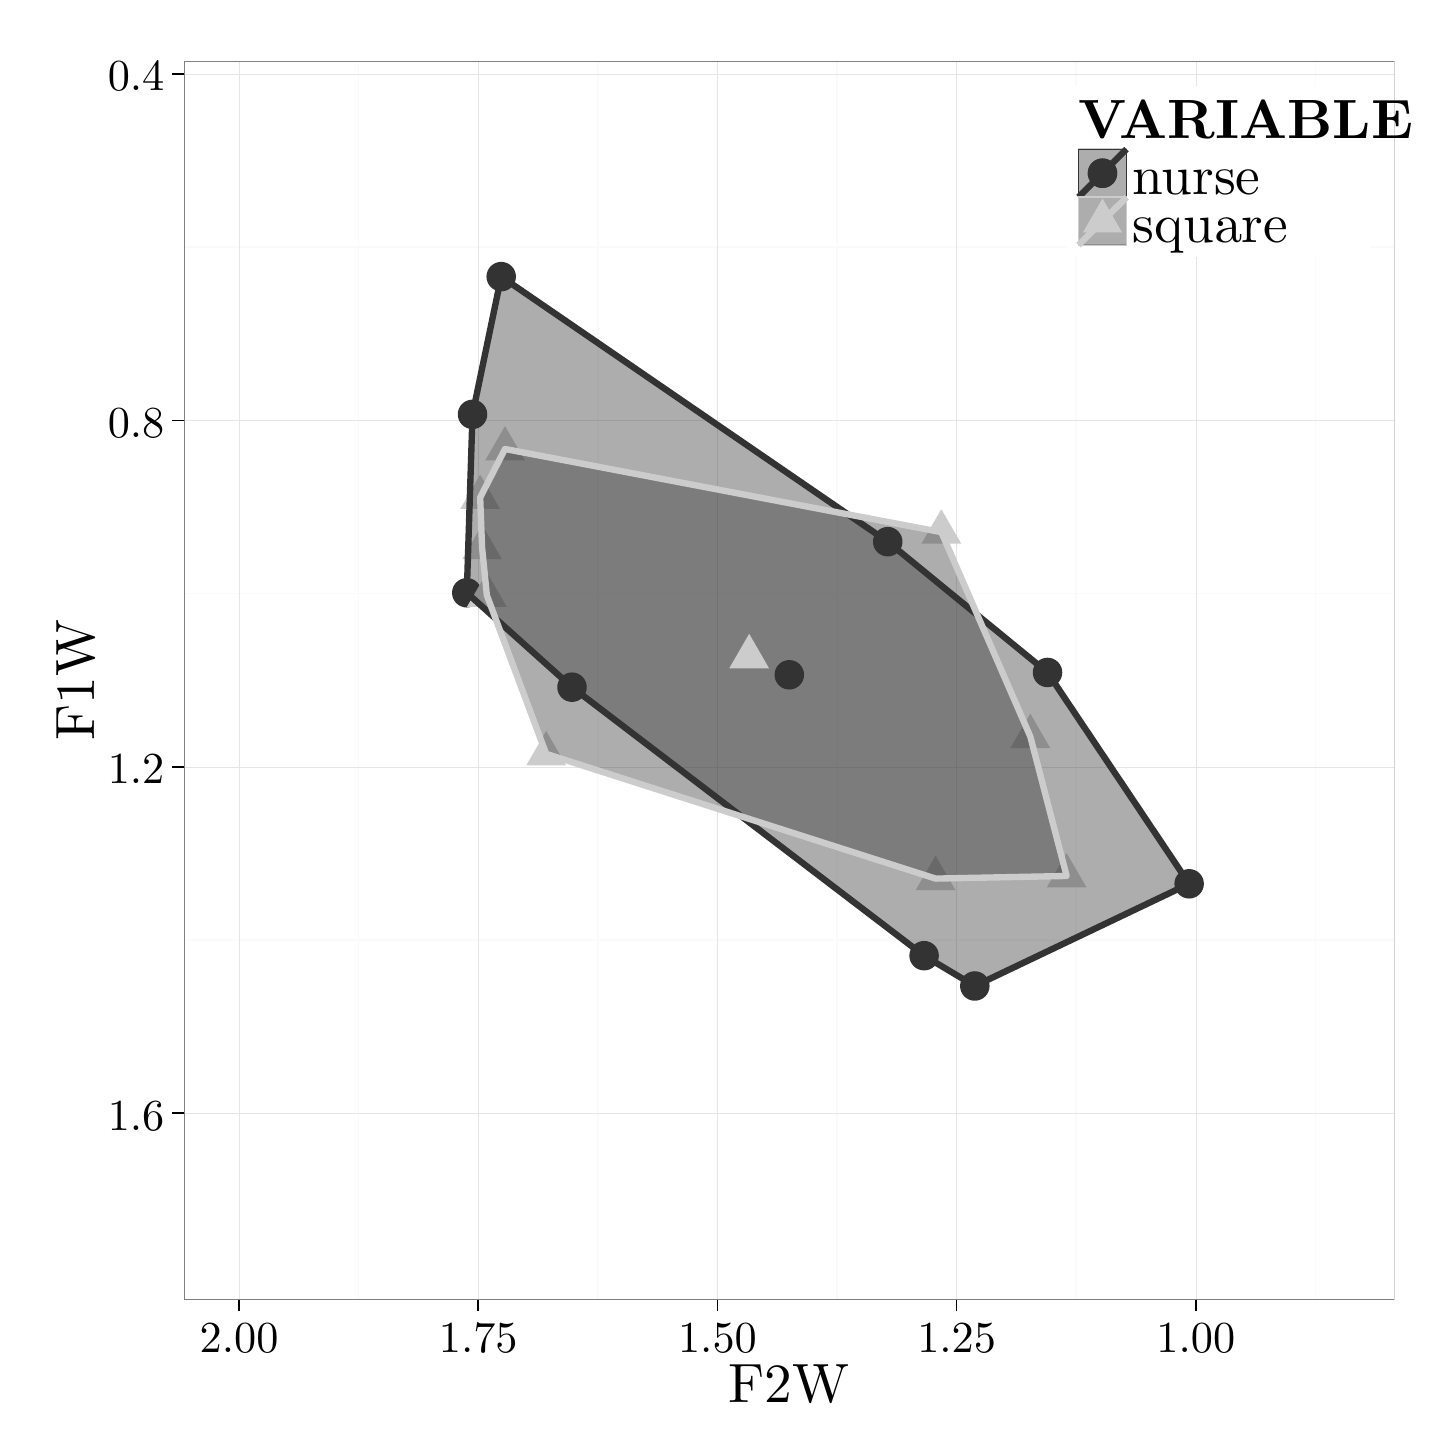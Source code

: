 % Created by tikzDevice version 0.8.1 on 2016-02-09 02:15:24
% !TEX encoding = UTF-8 Unicode
\begin{tikzpicture}[x=1pt,y=1pt]
\definecolor{fillColor}{RGB}{255,255,255}
\path[use as bounding box,fill=fillColor,fill opacity=0.00] (0,0) rectangle (505.89,505.89);
\begin{scope}
\path[clip] (  0.00,  0.00) rectangle (505.89,505.89);
\definecolor{drawColor}{RGB}{255,255,255}
\definecolor{fillColor}{RGB}{255,255,255}

\path[draw=drawColor,line width= 0.6pt,line join=round,line cap=round,fill=fillColor] (  0.00, -0.00) rectangle (505.89,505.89);
\end{scope}
\begin{scope}
\path[clip] ( 56.50, 46.31) rectangle (493.85,493.84);
\definecolor{fillColor}{RGB}{255,255,255}

\path[fill=fillColor] ( 56.50, 46.31) rectangle (493.85,493.84);
\definecolor{drawColor}{gray}{0.98}

\path[draw=drawColor,line width= 0.6pt,line join=round] ( 56.50,426.56) --
	(493.85,426.56);

\path[draw=drawColor,line width= 0.6pt,line join=round] ( 56.50,301.37) --
	(493.85,301.37);

\path[draw=drawColor,line width= 0.6pt,line join=round] ( 56.50,176.19) --
	(493.85,176.19);

\path[draw=drawColor,line width= 0.6pt,line join=round] (465.32, 46.31) --
	(465.32,493.84);

\path[draw=drawColor,line width= 0.6pt,line join=round] (378.89, 46.31) --
	(378.89,493.84);

\path[draw=drawColor,line width= 0.6pt,line join=round] (292.46, 46.31) --
	(292.46,493.84);

\path[draw=drawColor,line width= 0.6pt,line join=round] (206.03, 46.31) --
	(206.03,493.84);

\path[draw=drawColor,line width= 0.6pt,line join=round] (119.60, 46.31) --
	(119.60,493.84);
\definecolor{drawColor}{gray}{0.90}

\path[draw=drawColor,line width= 0.2pt,line join=round] ( 56.50,489.15) --
	(493.85,489.15);

\path[draw=drawColor,line width= 0.2pt,line join=round] ( 56.50,363.97) --
	(493.85,363.97);

\path[draw=drawColor,line width= 0.2pt,line join=round] ( 56.50,238.78) --
	(493.85,238.78);

\path[draw=drawColor,line width= 0.2pt,line join=round] ( 56.50,113.59) --
	(493.85,113.59);

\path[draw=drawColor,line width= 0.2pt,line join=round] (422.11, 46.31) --
	(422.11,493.84);

\path[draw=drawColor,line width= 0.2pt,line join=round] (335.68, 46.31) --
	(335.68,493.84);

\path[draw=drawColor,line width= 0.2pt,line join=round] (249.24, 46.31) --
	(249.24,493.84);

\path[draw=drawColor,line width= 0.2pt,line join=round] (162.81, 46.31) --
	(162.81,493.84);

\path[draw=drawColor,line width= 0.2pt,line join=round] ( 76.38, 46.31) --
	( 76.38,493.84);
\definecolor{fillColor}{gray}{0.20}

\path[fill=fillColor] (158.67,301.69) circle (  5.33);

\path[fill=fillColor] (160.74,366.16) circle (  5.33);

\path[fill=fillColor] (171.11,415.92) circle (  5.33);

\path[fill=fillColor] (310.78,320.15) circle (  5.33);

\path[fill=fillColor] (368.52,272.89) circle (  5.33);

\path[fill=fillColor] (419.69,196.53) circle (  5.33);

\path[fill=fillColor] (342.24,159.60) circle (  5.33);

\path[fill=fillColor] (323.92,170.55) circle (  5.33);

\path[fill=fillColor] (196.69,267.57) circle (  5.33);
\definecolor{fillColor}{gray}{0.80}

\path[fill=fillColor] (165.93,309.04) --
	(173.11,296.60) --
	(158.74,296.60) --
	cycle;

\path[fill=fillColor] (164.20,326.26) --
	(171.38,313.81) --
	(157.01,313.81) --
	cycle;

\path[fill=fillColor] (163.51,344.41) --
	(170.69,331.96) --
	(156.32,331.96) --
	cycle;

\path[fill=fillColor] (172.49,361.93) --
	(179.68,349.49) --
	(165.31,349.49) --
	cycle;

\path[fill=fillColor] (330.14,331.89) --
	(337.33,319.44) --
	(322.96,319.44) --
	cycle;

\path[fill=fillColor] (362.30,258.03) --
	(369.48,245.59) --
	(355.11,245.59) --
	cycle;

\path[fill=fillColor] (375.43,207.64) --
	(382.62,195.20) --
	(368.25,195.20) --
	cycle;

\path[fill=fillColor] (328.07,206.70) --
	(335.26,194.26) --
	(320.89,194.26) --
	cycle;

\path[fill=fillColor] (187.36,251.77) --
	(194.55,239.33) --
	(180.18,239.33) --
	cycle;
\definecolor{drawColor}{gray}{0.20}
\definecolor{fillColor}{RGB}{51,51,51}

\path[draw=drawColor,line width= 2.3pt,line join=round,line cap=round,fill=fillColor,fill opacity=0.40] (158.67,301.69) --
	(160.74,366.16) --
	(171.11,415.92) --
	(310.78,320.15) --
	(368.52,272.89) --
	(419.69,196.53) --
	(342.24,159.60) --
	(323.92,170.55) --
	(196.69,267.57) --
	cycle;
\definecolor{drawColor}{gray}{0.80}

\path[draw=drawColor,line width= 2.3pt,line join=round,line cap=round,fill=fillColor,fill opacity=0.40] (165.93,300.75) --
	(164.20,317.96) --
	(163.51,336.11) --
	(172.49,353.64) --
	(330.14,323.59) --
	(362.30,249.73) --
	(375.43,199.35) --
	(328.07,198.41) --
	(187.36,243.47) --
	cycle;
\definecolor{fillColor}{gray}{0.20}

\path[fill=fillColor] (275.21,272.05) circle (  5.33);
\definecolor{fillColor}{gray}{0.80}

\path[fill=fillColor] (260.71,286.86) --
	(267.89,274.41) --
	(253.52,274.41) --
	cycle;
\definecolor{drawColor}{gray}{0.50}

\path[draw=drawColor,line width= 0.6pt,line join=round,line cap=round] ( 56.50, 46.31) rectangle (493.85,493.84);
\end{scope}
\begin{scope}
\path[clip] (  0.00,  0.00) rectangle (505.89,505.89);
\definecolor{drawColor}{RGB}{0,0,0}

\node[text=drawColor,anchor=base east,inner sep=0pt, outer sep=0pt, scale=  1.60] at ( 49.39,483.12) {0.4};

\node[text=drawColor,anchor=base east,inner sep=0pt, outer sep=0pt, scale=  1.60] at ( 49.39,357.93) {0.8};

\node[text=drawColor,anchor=base east,inner sep=0pt, outer sep=0pt, scale=  1.60] at ( 49.39,232.75) {1.2};

\node[text=drawColor,anchor=base east,inner sep=0pt, outer sep=0pt, scale=  1.60] at ( 49.39,107.56) {1.6};
\end{scope}
\begin{scope}
\path[clip] (  0.00,  0.00) rectangle (505.89,505.89);
\definecolor{drawColor}{RGB}{0,0,0}

\path[draw=drawColor,line width= 0.6pt,line join=round] ( 52.24,489.15) --
	( 56.50,489.15);

\path[draw=drawColor,line width= 0.6pt,line join=round] ( 52.24,363.97) --
	( 56.50,363.97);

\path[draw=drawColor,line width= 0.6pt,line join=round] ( 52.24,238.78) --
	( 56.50,238.78);

\path[draw=drawColor,line width= 0.6pt,line join=round] ( 52.24,113.59) --
	( 56.50,113.59);
\end{scope}
\begin{scope}
\path[clip] (  0.00,  0.00) rectangle (505.89,505.89);
\definecolor{drawColor}{RGB}{0,0,0}

\path[draw=drawColor,line width= 0.6pt,line join=round] (422.11, 42.04) --
	(422.11, 46.31);

\path[draw=drawColor,line width= 0.6pt,line join=round] (335.68, 42.04) --
	(335.68, 46.31);

\path[draw=drawColor,line width= 0.6pt,line join=round] (249.24, 42.04) --
	(249.24, 46.31);

\path[draw=drawColor,line width= 0.6pt,line join=round] (162.81, 42.04) --
	(162.81, 46.31);

\path[draw=drawColor,line width= 0.6pt,line join=round] ( 76.38, 42.04) --
	( 76.38, 46.31);
\end{scope}
\begin{scope}
\path[clip] (  0.00,  0.00) rectangle (505.89,505.89);
\definecolor{drawColor}{RGB}{0,0,0}

\node[text=drawColor,anchor=base,inner sep=0pt, outer sep=0pt, scale=  1.60] at (422.11, 27.13) {1.00};

\node[text=drawColor,anchor=base,inner sep=0pt, outer sep=0pt, scale=  1.60] at (335.68, 27.13) {1.25};

\node[text=drawColor,anchor=base,inner sep=0pt, outer sep=0pt, scale=  1.60] at (249.24, 27.13) {1.50};

\node[text=drawColor,anchor=base,inner sep=0pt, outer sep=0pt, scale=  1.60] at (162.81, 27.13) {1.75};

\node[text=drawColor,anchor=base,inner sep=0pt, outer sep=0pt, scale=  1.60] at ( 76.38, 27.13) {2.00};
\end{scope}
\begin{scope}
\path[clip] (  0.00,  0.00) rectangle (505.89,505.89);
\definecolor{drawColor}{RGB}{0,0,0}

\node[text=drawColor,anchor=base,inner sep=0pt, outer sep=0pt, scale=  2.00] at (275.17,  9.03) {F2W};
\end{scope}
\begin{scope}
\path[clip] (  0.00,  0.00) rectangle (505.89,505.89);
\definecolor{drawColor}{RGB}{0,0,0}

\node[text=drawColor,rotate= 90.00,anchor=base,inner sep=0pt, outer sep=0pt, scale=  2.00] at ( 24.12,270.08) {F1W};
\end{scope}
\begin{scope}
\path[clip] (  0.00,  0.00) rectangle (505.89,505.89);
\definecolor{fillColor}{RGB}{255,255,255}

\path[fill=fillColor] (375.44,423.00) rectangle (484.98,484.98);
\end{scope}
\begin{scope}
\path[clip] (  0.00,  0.00) rectangle (505.89,505.89);
\definecolor{drawColor}{RGB}{0,0,0}

\node[text=drawColor,anchor=base west,inner sep=0pt, outer sep=0pt, scale=  2.00] at (379.71,465.96) {\bfseries VARIABLE};
\end{scope}
\begin{scope}
\path[clip] (  0.00,  0.00) rectangle (505.89,505.89);
\definecolor{drawColor}{gray}{0.80}
\definecolor{fillColor}{RGB}{255,255,255}

\path[draw=drawColor,line width= 0.6pt,line join=round,line cap=round,fill=fillColor] (379.71,444.61) rectangle (397.06,461.96);
\end{scope}
\begin{scope}
\path[clip] (  0.00,  0.00) rectangle (505.89,505.89);
\definecolor{fillColor}{gray}{0.20}

\path[fill=fillColor] (388.38,453.29) circle (  5.33);
\end{scope}
\begin{scope}
\path[clip] (  0.00,  0.00) rectangle (505.89,505.89);
\definecolor{drawColor}{gray}{0.20}
\definecolor{fillColor}{RGB}{51,51,51}

\path[draw=drawColor,line width= 0.4pt,line join=round,line cap=round,fill=fillColor,fill opacity=0.40] (379.71,444.61) rectangle (397.06,461.96);

\path[draw=drawColor,line width= 2.3pt,line join=round] (379.71,444.61) --
	(397.06,461.96);
\end{scope}
\begin{scope}
\path[clip] (  0.00,  0.00) rectangle (505.89,505.89);
\definecolor{fillColor}{gray}{0.20}

\path[fill=fillColor] (388.38,453.29) circle (  5.33);
\end{scope}
\begin{scope}
\path[clip] (  0.00,  0.00) rectangle (505.89,505.89);
\definecolor{drawColor}{gray}{0.80}
\definecolor{fillColor}{RGB}{255,255,255}

\path[draw=drawColor,line width= 0.6pt,line join=round,line cap=round,fill=fillColor] (379.71,427.27) rectangle (397.06,444.61);
\end{scope}
\begin{scope}
\path[clip] (  0.00,  0.00) rectangle (505.89,505.89);
\definecolor{fillColor}{gray}{0.80}

\path[fill=fillColor] (388.38,444.24) --
	(395.57,431.79) --
	(381.20,431.79) --
	cycle;
\end{scope}
\begin{scope}
\path[clip] (  0.00,  0.00) rectangle (505.89,505.89);
\definecolor{drawColor}{gray}{0.80}
\definecolor{fillColor}{RGB}{51,51,51}

\path[draw=drawColor,line width= 0.4pt,line join=round,line cap=round,fill=fillColor,fill opacity=0.40] (379.71,427.27) rectangle (397.06,444.61);

\path[draw=drawColor,line width= 2.3pt,line join=round] (379.71,427.27) --
	(397.06,444.61);
\end{scope}
\begin{scope}
\path[clip] (  0.00,  0.00) rectangle (505.89,505.89);
\definecolor{fillColor}{gray}{0.80}

\path[fill=fillColor] (388.38,444.24) --
	(395.57,431.79) --
	(381.20,431.79) --
	cycle;
\end{scope}
\begin{scope}
\path[clip] (  0.00,  0.00) rectangle (505.89,505.89);
\definecolor{drawColor}{RGB}{0,0,0}

\node[text=drawColor,anchor=base west,inner sep=0pt, outer sep=0pt, scale=  2.00] at (399.22,445.75) {nurse};
\end{scope}
\begin{scope}
\path[clip] (  0.00,  0.00) rectangle (505.89,505.89);
\definecolor{drawColor}{RGB}{0,0,0}

\node[text=drawColor,anchor=base west,inner sep=0pt, outer sep=0pt, scale=  2.00] at (399.22,428.40) {square};
\end{scope}
\end{tikzpicture}
